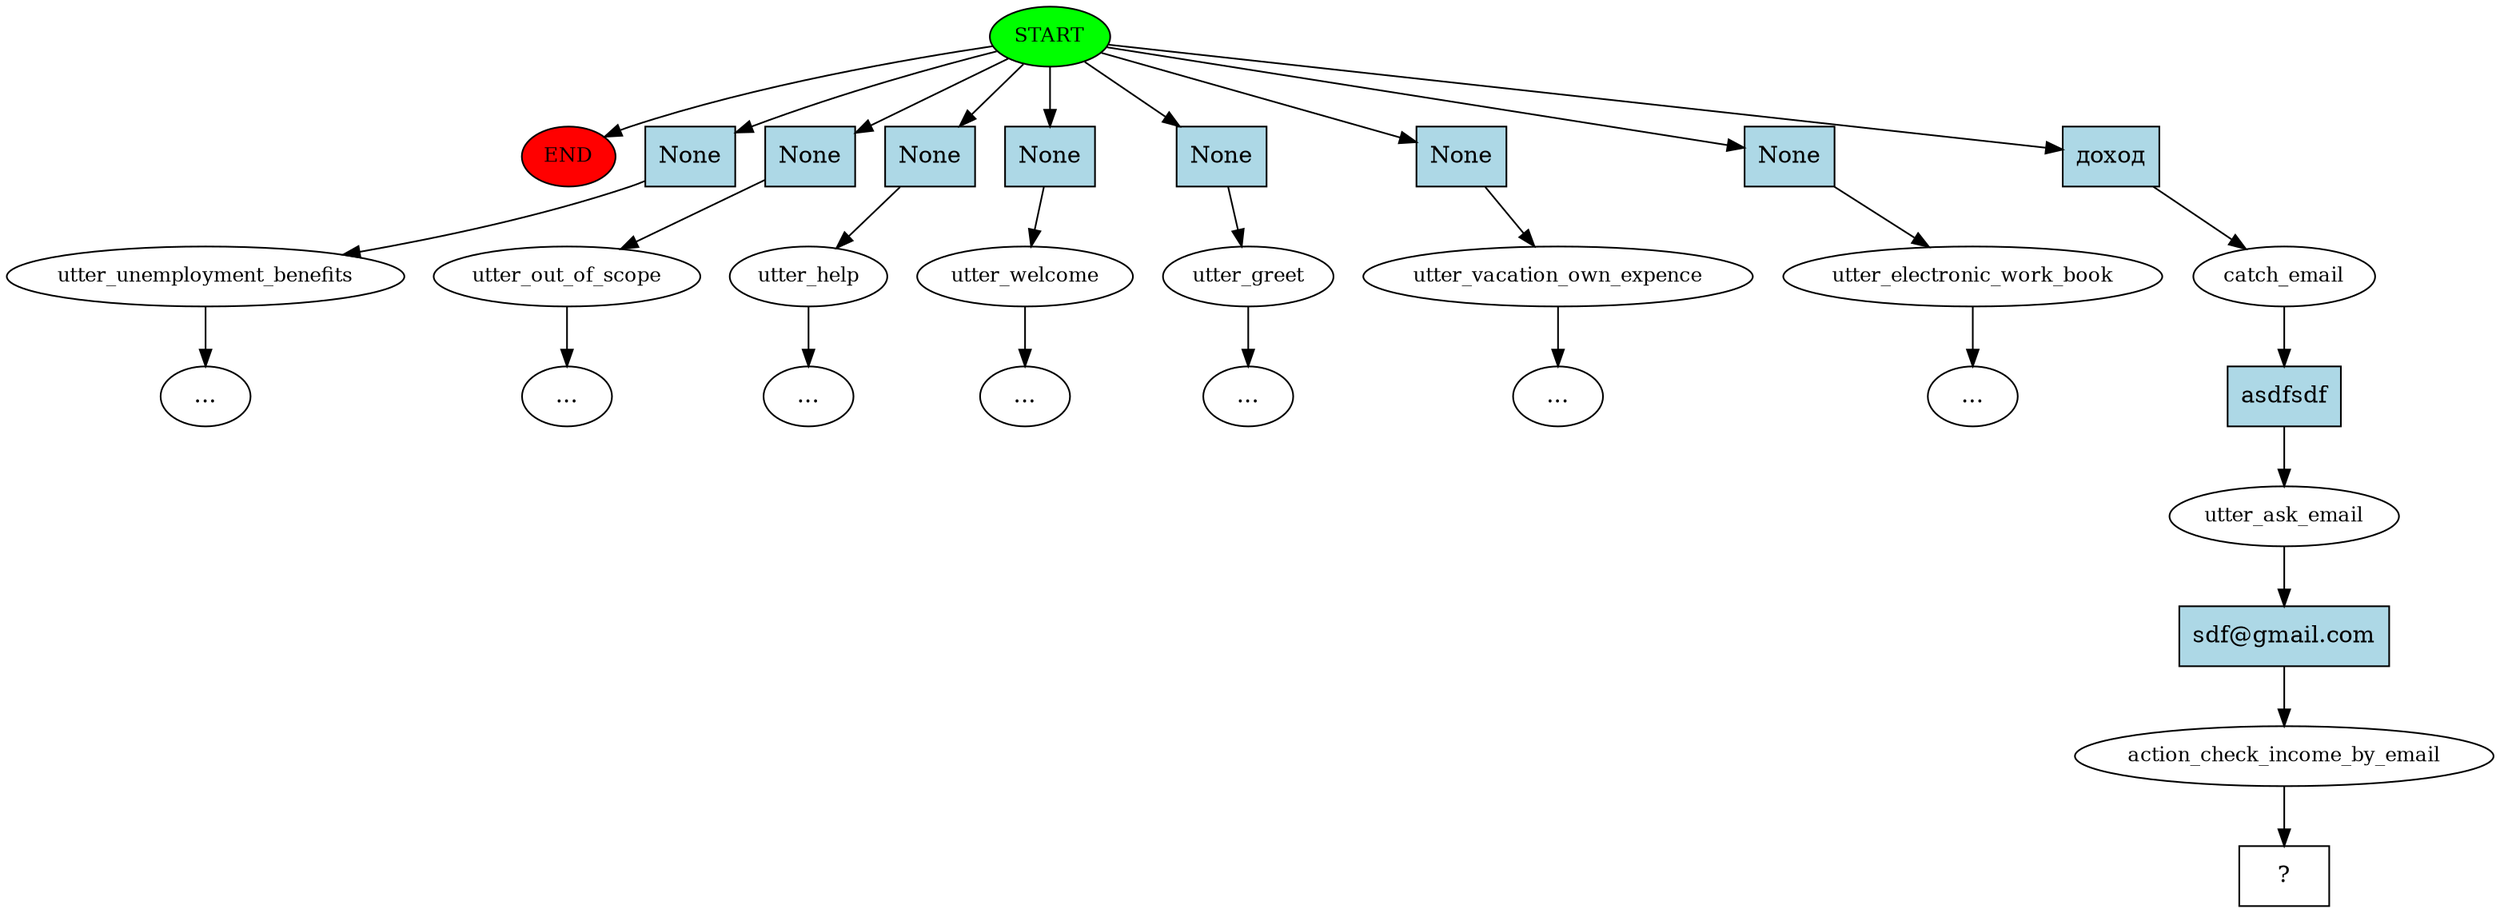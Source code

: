 digraph  {
0 [class="start active", fillcolor=green, fontsize=12, label=START, style=filled];
"-1" [class=end, fillcolor=red, fontsize=12, label=END, style=filled];
1 [class="", fontsize=12, label=utter_unemployment_benefits];
"-3" [class=ellipsis, label="..."];
2 [class="", fontsize=12, label=utter_out_of_scope];
"-4" [class=ellipsis, label="..."];
3 [class="", fontsize=12, label=utter_help];
"-5" [class=ellipsis, label="..."];
4 [class="", fontsize=12, label=utter_welcome];
"-6" [class=ellipsis, label="..."];
5 [class="", fontsize=12, label=utter_greet];
"-7" [class=ellipsis, label="..."];
6 [class="", fontsize=12, label=utter_vacation_own_expence];
"-8" [class=ellipsis, label="..."];
7 [class="", fontsize=12, label=utter_electronic_work_book];
"-9" [class=ellipsis, label="..."];
8 [class=active, fontsize=12, label=catch_email];
9 [class=active, fontsize=12, label=utter_ask_email];
10 [class=active, fontsize=12, label=action_check_income_by_email];
11 [class="intent dashed active", label="  ?  ", shape=rect];
12 [class=intent, fillcolor=lightblue, label=None, shape=rect, style=filled];
13 [class=intent, fillcolor=lightblue, label=None, shape=rect, style=filled];
14 [class=intent, fillcolor=lightblue, label=None, shape=rect, style=filled];
15 [class=intent, fillcolor=lightblue, label=None, shape=rect, style=filled];
16 [class=intent, fillcolor=lightblue, label=None, shape=rect, style=filled];
17 [class=intent, fillcolor=lightblue, label=None, shape=rect, style=filled];
18 [class=intent, fillcolor=lightblue, label=None, shape=rect, style=filled];
19 [class="intent active", fillcolor=lightblue, label="доход", shape=rect, style=filled];
20 [class="intent active", fillcolor=lightblue, label=asdfsdf, shape=rect, style=filled];
21 [class="intent active", fillcolor=lightblue, label="sdf@gmail.com", shape=rect, style=filled];
0 -> "-1"  [class="", key=NONE, label=""];
0 -> 12  [class="", key=0];
0 -> 13  [class="", key=0];
0 -> 14  [class="", key=0];
0 -> 15  [class="", key=0];
0 -> 16  [class="", key=0];
0 -> 17  [class="", key=0];
0 -> 18  [class="", key=0];
0 -> 19  [class=active, key=0];
1 -> "-3"  [class="", key=NONE, label=""];
2 -> "-4"  [class="", key=NONE, label=""];
3 -> "-5"  [class="", key=NONE, label=""];
4 -> "-6"  [class="", key=NONE, label=""];
5 -> "-7"  [class="", key=NONE, label=""];
6 -> "-8"  [class="", key=NONE, label=""];
7 -> "-9"  [class="", key=NONE, label=""];
8 -> 20  [class=active, key=0];
9 -> 21  [class=active, key=0];
10 -> 11  [class=active, key=NONE, label=""];
12 -> 1  [class="", key=0];
13 -> 2  [class="", key=0];
14 -> 3  [class="", key=0];
15 -> 4  [class="", key=0];
16 -> 5  [class="", key=0];
17 -> 6  [class="", key=0];
18 -> 7  [class="", key=0];
19 -> 8  [class=active, key=0];
20 -> 9  [class=active, key=0];
21 -> 10  [class=active, key=0];
}
